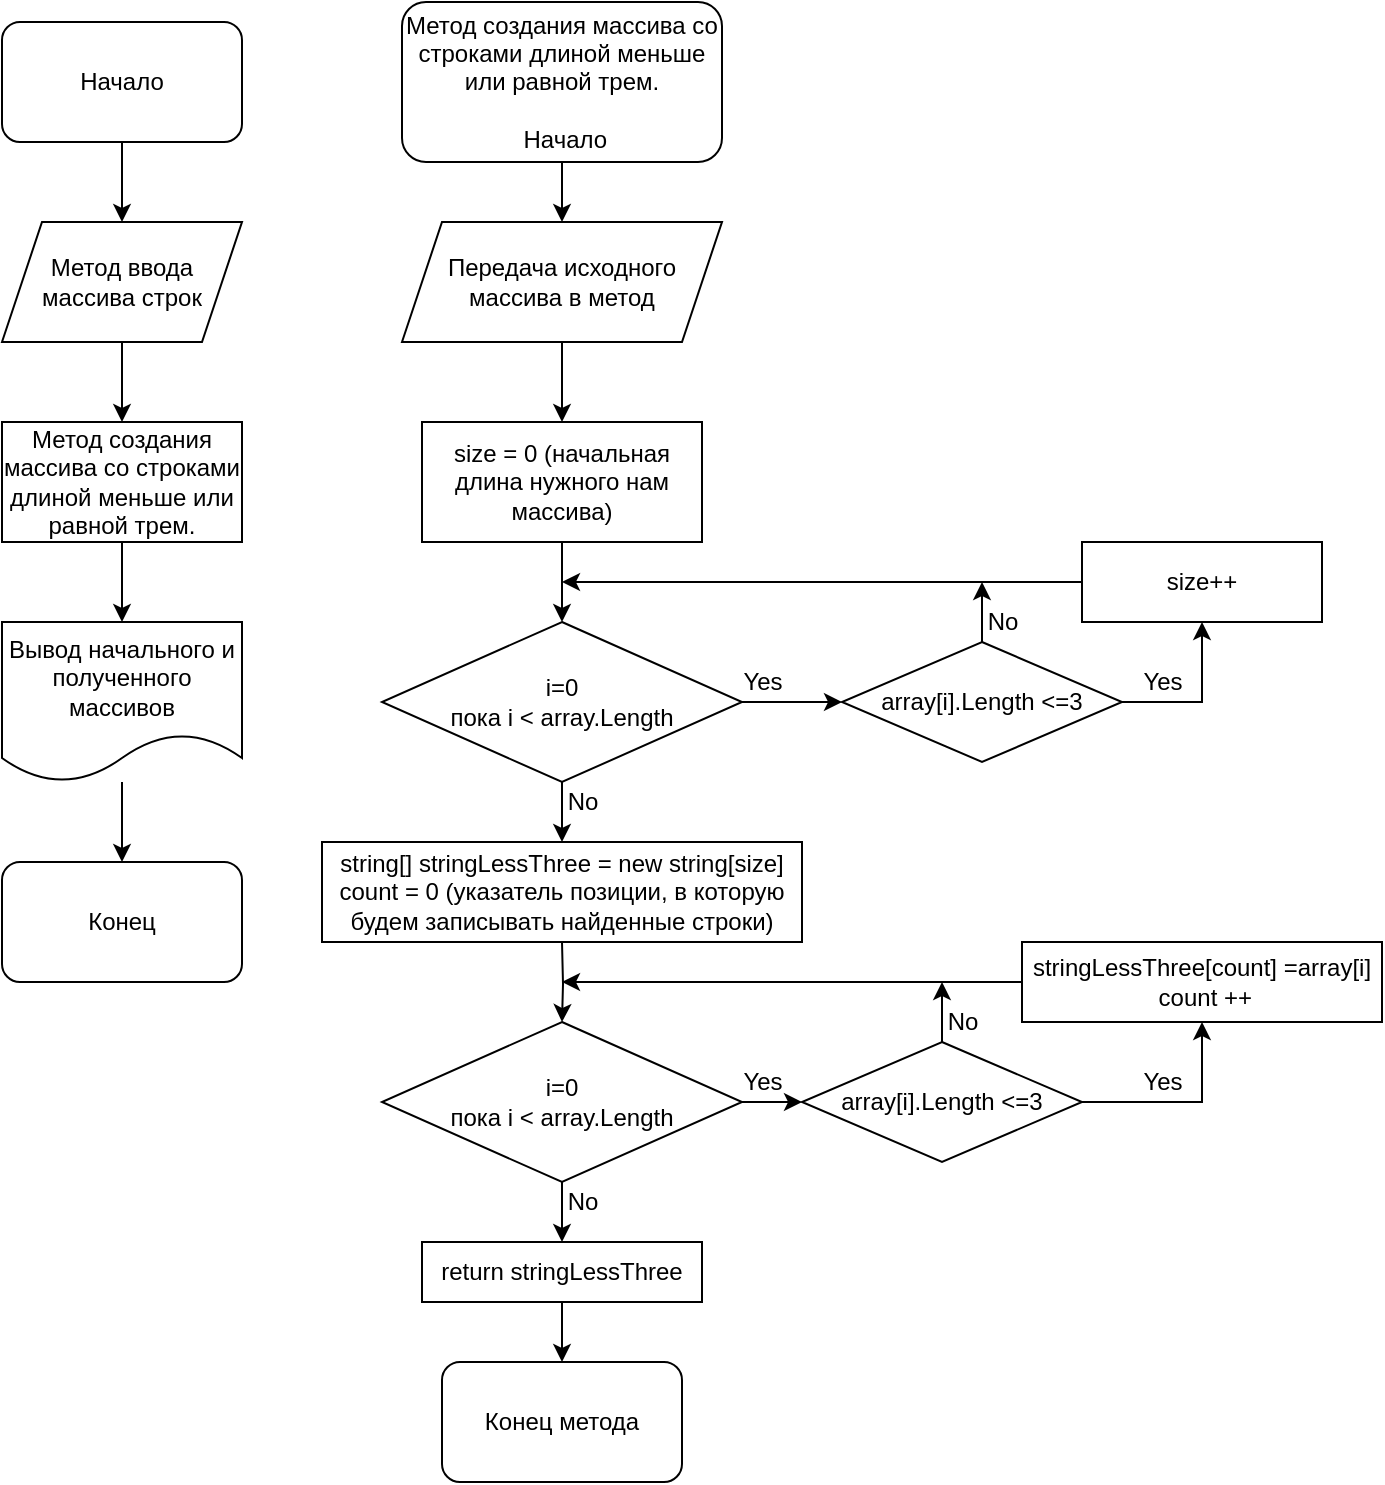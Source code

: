 <mxfile version="20.3.6" type="google"><diagram id="ReJ-LHGjfyMJV6aQW2j3" name="Страница 1"><mxGraphModel dx="1673" dy="934" grid="1" gridSize="10" guides="1" tooltips="1" connect="1" arrows="1" fold="1" page="1" pageScale="1" pageWidth="827" pageHeight="1169" math="0" shadow="0"><root><mxCell id="0"/><mxCell id="1" parent="0"/><mxCell id="TJQwJBe2vcRg-b0Ks4Dz-4" value="" style="edgeStyle=orthogonalEdgeStyle;rounded=0;orthogonalLoop=1;jettySize=auto;html=1;" edge="1" parent="1" source="TJQwJBe2vcRg-b0Ks4Dz-1" target="TJQwJBe2vcRg-b0Ks4Dz-2"><mxGeometry relative="1" as="geometry"/></mxCell><mxCell id="TJQwJBe2vcRg-b0Ks4Dz-1" value="Начало" style="rounded=1;whiteSpace=wrap;html=1;" vertex="1" parent="1"><mxGeometry x="40" y="20" width="120" height="60" as="geometry"/></mxCell><mxCell id="TJQwJBe2vcRg-b0Ks4Dz-5" value="" style="edgeStyle=orthogonalEdgeStyle;rounded=0;orthogonalLoop=1;jettySize=auto;html=1;" edge="1" parent="1" source="TJQwJBe2vcRg-b0Ks4Dz-2" target="TJQwJBe2vcRg-b0Ks4Dz-3"><mxGeometry relative="1" as="geometry"/></mxCell><mxCell id="TJQwJBe2vcRg-b0Ks4Dz-2" value="Метод ввода &lt;br&gt;массива строк" style="shape=parallelogram;perimeter=parallelogramPerimeter;whiteSpace=wrap;html=1;fixedSize=1;" vertex="1" parent="1"><mxGeometry x="40" y="120" width="120" height="60" as="geometry"/></mxCell><mxCell id="TJQwJBe2vcRg-b0Ks4Dz-7" value="" style="edgeStyle=orthogonalEdgeStyle;rounded=0;orthogonalLoop=1;jettySize=auto;html=1;" edge="1" parent="1" source="TJQwJBe2vcRg-b0Ks4Dz-3" target="TJQwJBe2vcRg-b0Ks4Dz-6"><mxGeometry relative="1" as="geometry"/></mxCell><mxCell id="TJQwJBe2vcRg-b0Ks4Dz-3" value="Метод создания массива со строками длиной меньше или равной трем." style="rounded=0;whiteSpace=wrap;html=1;" vertex="1" parent="1"><mxGeometry x="40" y="220" width="120" height="60" as="geometry"/></mxCell><mxCell id="TJQwJBe2vcRg-b0Ks4Dz-9" value="" style="edgeStyle=orthogonalEdgeStyle;rounded=0;orthogonalLoop=1;jettySize=auto;html=1;entryX=0.5;entryY=0;entryDx=0;entryDy=0;" edge="1" parent="1" source="TJQwJBe2vcRg-b0Ks4Dz-6" target="TJQwJBe2vcRg-b0Ks4Dz-10"><mxGeometry relative="1" as="geometry"><mxPoint x="100" y="480" as="targetPoint"/></mxGeometry></mxCell><mxCell id="TJQwJBe2vcRg-b0Ks4Dz-6" value="Вывод начального и полученного массивов" style="shape=document;whiteSpace=wrap;html=1;boundedLbl=1;rounded=0;" vertex="1" parent="1"><mxGeometry x="40" y="320" width="120" height="80" as="geometry"/></mxCell><mxCell id="TJQwJBe2vcRg-b0Ks4Dz-10" value="Конец" style="rounded=1;whiteSpace=wrap;html=1;" vertex="1" parent="1"><mxGeometry x="40" y="440" width="120" height="60" as="geometry"/></mxCell><mxCell id="TJQwJBe2vcRg-b0Ks4Dz-12" value="" style="edgeStyle=orthogonalEdgeStyle;rounded=0;orthogonalLoop=1;jettySize=auto;html=1;" edge="1" parent="1" source="TJQwJBe2vcRg-b0Ks4Dz-13" target="TJQwJBe2vcRg-b0Ks4Dz-15"><mxGeometry relative="1" as="geometry"/></mxCell><mxCell id="TJQwJBe2vcRg-b0Ks4Dz-13" value="Метод создания массива со строками длиной меньше или равной трем.&lt;br&gt;&lt;br&gt;&amp;nbsp;Начало" style="rounded=1;whiteSpace=wrap;html=1;" vertex="1" parent="1"><mxGeometry x="240" y="10" width="160" height="80" as="geometry"/></mxCell><mxCell id="TJQwJBe2vcRg-b0Ks4Dz-14" value="" style="edgeStyle=orthogonalEdgeStyle;rounded=0;orthogonalLoop=1;jettySize=auto;html=1;" edge="1" parent="1" source="TJQwJBe2vcRg-b0Ks4Dz-15" target="TJQwJBe2vcRg-b0Ks4Dz-17"><mxGeometry relative="1" as="geometry"/></mxCell><mxCell id="TJQwJBe2vcRg-b0Ks4Dz-15" value="Передача исходного &lt;br&gt;массива в метод" style="shape=parallelogram;perimeter=parallelogramPerimeter;whiteSpace=wrap;html=1;fixedSize=1;" vertex="1" parent="1"><mxGeometry x="240" y="120" width="160" height="60" as="geometry"/></mxCell><mxCell id="TJQwJBe2vcRg-b0Ks4Dz-16" value="" style="edgeStyle=orthogonalEdgeStyle;rounded=0;orthogonalLoop=1;jettySize=auto;html=1;entryX=0.5;entryY=0;entryDx=0;entryDy=0;" edge="1" parent="1" source="TJQwJBe2vcRg-b0Ks4Dz-17" target="TJQwJBe2vcRg-b0Ks4Dz-21"><mxGeometry relative="1" as="geometry"><mxPoint x="315" y="320" as="targetPoint"/></mxGeometry></mxCell><mxCell id="TJQwJBe2vcRg-b0Ks4Dz-17" value="size = 0 (начальная длина нужного нам массива)" style="rounded=0;whiteSpace=wrap;html=1;" vertex="1" parent="1"><mxGeometry x="250" y="220" width="140" height="60" as="geometry"/></mxCell><mxCell id="TJQwJBe2vcRg-b0Ks4Dz-24" style="edgeStyle=orthogonalEdgeStyle;rounded=0;orthogonalLoop=1;jettySize=auto;html=1;entryX=0;entryY=0.5;entryDx=0;entryDy=0;" edge="1" parent="1" source="TJQwJBe2vcRg-b0Ks4Dz-21" target="TJQwJBe2vcRg-b0Ks4Dz-31"><mxGeometry relative="1" as="geometry"><Array as="points"/></mxGeometry></mxCell><mxCell id="TJQwJBe2vcRg-b0Ks4Dz-27" style="edgeStyle=orthogonalEdgeStyle;rounded=0;orthogonalLoop=1;jettySize=auto;html=1;exitX=0.5;exitY=1;exitDx=0;exitDy=0;" edge="1" parent="1" source="TJQwJBe2vcRg-b0Ks4Dz-21" target="TJQwJBe2vcRg-b0Ks4Dz-28"><mxGeometry relative="1" as="geometry"><mxPoint x="320.143" y="430" as="targetPoint"/></mxGeometry></mxCell><mxCell id="TJQwJBe2vcRg-b0Ks4Dz-21" value="i=0&lt;br&gt;пока i &amp;lt; array.Length&lt;br&gt;" style="rhombus;whiteSpace=wrap;html=1;" vertex="1" parent="1"><mxGeometry x="230" y="320" width="180" height="80" as="geometry"/></mxCell><mxCell id="TJQwJBe2vcRg-b0Ks4Dz-25" style="edgeStyle=orthogonalEdgeStyle;rounded=0;orthogonalLoop=1;jettySize=auto;html=1;" edge="1" parent="1" source="TJQwJBe2vcRg-b0Ks4Dz-23"><mxGeometry relative="1" as="geometry"><mxPoint x="320" y="300" as="targetPoint"/><Array as="points"><mxPoint x="510" y="300"/><mxPoint x="470" y="300"/></Array></mxGeometry></mxCell><mxCell id="TJQwJBe2vcRg-b0Ks4Dz-23" value="size++" style="rounded=0;whiteSpace=wrap;html=1;" vertex="1" parent="1"><mxGeometry x="580" y="280" width="120" height="40" as="geometry"/></mxCell><mxCell id="TJQwJBe2vcRg-b0Ks4Dz-26" style="edgeStyle=orthogonalEdgeStyle;rounded=0;orthogonalLoop=1;jettySize=auto;html=1;exitX=0.5;exitY=1;exitDx=0;exitDy=0;" edge="1" parent="1" source="TJQwJBe2vcRg-b0Ks4Dz-23" target="TJQwJBe2vcRg-b0Ks4Dz-23"><mxGeometry relative="1" as="geometry"/></mxCell><mxCell id="TJQwJBe2vcRg-b0Ks4Dz-28" value="string[] stringLessThree = new string[size]&lt;br&gt;count = 0 (указатель позиции, в которую будем записывать найденные строки)" style="rounded=0;whiteSpace=wrap;html=1;" vertex="1" parent="1"><mxGeometry x="200" y="430" width="240" height="50" as="geometry"/></mxCell><mxCell id="TJQwJBe2vcRg-b0Ks4Dz-29" value="Yes" style="text;html=1;align=center;verticalAlign=middle;resizable=0;points=[];autosize=1;strokeColor=none;fillColor=none;" vertex="1" parent="1"><mxGeometry x="400" y="335" width="40" height="30" as="geometry"/></mxCell><mxCell id="TJQwJBe2vcRg-b0Ks4Dz-30" value="No" style="text;html=1;align=center;verticalAlign=middle;resizable=0;points=[];autosize=1;strokeColor=none;fillColor=none;" vertex="1" parent="1"><mxGeometry x="310" y="395" width="40" height="30" as="geometry"/></mxCell><mxCell id="TJQwJBe2vcRg-b0Ks4Dz-32" style="edgeStyle=orthogonalEdgeStyle;rounded=0;orthogonalLoop=1;jettySize=auto;html=1;entryX=0.5;entryY=1;entryDx=0;entryDy=0;" edge="1" parent="1" source="TJQwJBe2vcRg-b0Ks4Dz-31" target="TJQwJBe2vcRg-b0Ks4Dz-23"><mxGeometry relative="1" as="geometry"><mxPoint x="640" y="320" as="targetPoint"/><Array as="points"><mxPoint x="640" y="360"/></Array></mxGeometry></mxCell><mxCell id="TJQwJBe2vcRg-b0Ks4Dz-33" style="edgeStyle=orthogonalEdgeStyle;rounded=0;orthogonalLoop=1;jettySize=auto;html=1;" edge="1" parent="1" source="TJQwJBe2vcRg-b0Ks4Dz-31"><mxGeometry relative="1" as="geometry"><mxPoint x="530" y="300" as="targetPoint"/></mxGeometry></mxCell><mxCell id="TJQwJBe2vcRg-b0Ks4Dz-31" value="array[i].Length &amp;lt;=3" style="rhombus;whiteSpace=wrap;html=1;" vertex="1" parent="1"><mxGeometry x="460" y="330" width="140" height="60" as="geometry"/></mxCell><mxCell id="TJQwJBe2vcRg-b0Ks4Dz-34" value="Yes" style="text;html=1;align=center;verticalAlign=middle;resizable=0;points=[];autosize=1;strokeColor=none;fillColor=none;" vertex="1" parent="1"><mxGeometry x="600" y="335" width="40" height="30" as="geometry"/></mxCell><mxCell id="TJQwJBe2vcRg-b0Ks4Dz-35" value="No" style="text;html=1;align=center;verticalAlign=middle;resizable=0;points=[];autosize=1;strokeColor=none;fillColor=none;" vertex="1" parent="1"><mxGeometry x="520" y="305" width="40" height="30" as="geometry"/></mxCell><mxCell id="TJQwJBe2vcRg-b0Ks4Dz-36" value="" style="edgeStyle=orthogonalEdgeStyle;rounded=0;orthogonalLoop=1;jettySize=auto;html=1;entryX=0.5;entryY=0;entryDx=0;entryDy=0;" edge="1" parent="1" target="TJQwJBe2vcRg-b0Ks4Dz-39"><mxGeometry relative="1" as="geometry"><mxPoint x="320" y="480" as="sourcePoint"/><mxPoint x="315" y="520" as="targetPoint"/></mxGeometry></mxCell><mxCell id="TJQwJBe2vcRg-b0Ks4Dz-37" style="edgeStyle=orthogonalEdgeStyle;rounded=0;orthogonalLoop=1;jettySize=auto;html=1;entryX=0;entryY=0.5;entryDx=0;entryDy=0;" edge="1" parent="1" source="TJQwJBe2vcRg-b0Ks4Dz-39" target="TJQwJBe2vcRg-b0Ks4Dz-47"><mxGeometry relative="1" as="geometry"><Array as="points"/></mxGeometry></mxCell><mxCell id="TJQwJBe2vcRg-b0Ks4Dz-38" style="edgeStyle=orthogonalEdgeStyle;rounded=0;orthogonalLoop=1;jettySize=auto;html=1;exitX=0.5;exitY=1;exitDx=0;exitDy=0;" edge="1" parent="1" source="TJQwJBe2vcRg-b0Ks4Dz-39"><mxGeometry relative="1" as="geometry"><mxPoint x="320.0" y="630" as="targetPoint"/></mxGeometry></mxCell><mxCell id="TJQwJBe2vcRg-b0Ks4Dz-39" value="i=0&lt;br&gt;пока i &amp;lt; array.Length&lt;br&gt;" style="rhombus;whiteSpace=wrap;html=1;" vertex="1" parent="1"><mxGeometry x="230" y="520" width="180" height="80" as="geometry"/></mxCell><mxCell id="TJQwJBe2vcRg-b0Ks4Dz-40" style="edgeStyle=orthogonalEdgeStyle;rounded=0;orthogonalLoop=1;jettySize=auto;html=1;" edge="1" parent="1" source="TJQwJBe2vcRg-b0Ks4Dz-41"><mxGeometry relative="1" as="geometry"><mxPoint x="320" y="500" as="targetPoint"/><Array as="points"><mxPoint x="510" y="500"/><mxPoint x="470" y="500"/></Array></mxGeometry></mxCell><mxCell id="TJQwJBe2vcRg-b0Ks4Dz-41" value="stringLessThree[count] =array[i]&lt;br&gt;&amp;nbsp;count ++" style="rounded=0;whiteSpace=wrap;html=1;" vertex="1" parent="1"><mxGeometry x="550" y="480" width="180" height="40" as="geometry"/></mxCell><mxCell id="TJQwJBe2vcRg-b0Ks4Dz-42" style="edgeStyle=orthogonalEdgeStyle;rounded=0;orthogonalLoop=1;jettySize=auto;html=1;exitX=0.5;exitY=1;exitDx=0;exitDy=0;" edge="1" parent="1" source="TJQwJBe2vcRg-b0Ks4Dz-41" target="TJQwJBe2vcRg-b0Ks4Dz-41"><mxGeometry relative="1" as="geometry"/></mxCell><mxCell id="TJQwJBe2vcRg-b0Ks4Dz-43" value="Yes" style="text;html=1;align=center;verticalAlign=middle;resizable=0;points=[];autosize=1;strokeColor=none;fillColor=none;" vertex="1" parent="1"><mxGeometry x="400" y="535" width="40" height="30" as="geometry"/></mxCell><mxCell id="TJQwJBe2vcRg-b0Ks4Dz-44" value="No" style="text;html=1;align=center;verticalAlign=middle;resizable=0;points=[];autosize=1;strokeColor=none;fillColor=none;" vertex="1" parent="1"><mxGeometry x="310" y="595" width="40" height="30" as="geometry"/></mxCell><mxCell id="TJQwJBe2vcRg-b0Ks4Dz-45" style="edgeStyle=orthogonalEdgeStyle;rounded=0;orthogonalLoop=1;jettySize=auto;html=1;entryX=0.5;entryY=1;entryDx=0;entryDy=0;" edge="1" parent="1" source="TJQwJBe2vcRg-b0Ks4Dz-47" target="TJQwJBe2vcRg-b0Ks4Dz-41"><mxGeometry relative="1" as="geometry"><mxPoint x="640" y="520" as="targetPoint"/><Array as="points"><mxPoint x="640" y="560"/></Array></mxGeometry></mxCell><mxCell id="TJQwJBe2vcRg-b0Ks4Dz-46" style="edgeStyle=orthogonalEdgeStyle;rounded=0;orthogonalLoop=1;jettySize=auto;html=1;" edge="1" parent="1" source="TJQwJBe2vcRg-b0Ks4Dz-47"><mxGeometry relative="1" as="geometry"><mxPoint x="510" y="500" as="targetPoint"/></mxGeometry></mxCell><mxCell id="TJQwJBe2vcRg-b0Ks4Dz-47" value="array[i].Length &amp;lt;=3" style="rhombus;whiteSpace=wrap;html=1;" vertex="1" parent="1"><mxGeometry x="440" y="530" width="140" height="60" as="geometry"/></mxCell><mxCell id="TJQwJBe2vcRg-b0Ks4Dz-48" value="Yes" style="text;html=1;align=center;verticalAlign=middle;resizable=0;points=[];autosize=1;strokeColor=none;fillColor=none;" vertex="1" parent="1"><mxGeometry x="600" y="535" width="40" height="30" as="geometry"/></mxCell><mxCell id="TJQwJBe2vcRg-b0Ks4Dz-49" value="No" style="text;html=1;align=center;verticalAlign=middle;resizable=0;points=[];autosize=1;strokeColor=none;fillColor=none;" vertex="1" parent="1"><mxGeometry x="500" y="505" width="40" height="30" as="geometry"/></mxCell><mxCell id="TJQwJBe2vcRg-b0Ks4Dz-52" value="" style="edgeStyle=orthogonalEdgeStyle;rounded=0;orthogonalLoop=1;jettySize=auto;html=1;entryX=0.5;entryY=0;entryDx=0;entryDy=0;" edge="1" parent="1" source="TJQwJBe2vcRg-b0Ks4Dz-50" target="TJQwJBe2vcRg-b0Ks4Dz-53"><mxGeometry relative="1" as="geometry"><mxPoint x="320" y="725" as="targetPoint"/></mxGeometry></mxCell><mxCell id="TJQwJBe2vcRg-b0Ks4Dz-50" value="return stringLessThree" style="rounded=0;whiteSpace=wrap;html=1;" vertex="1" parent="1"><mxGeometry x="250" y="630" width="140" height="30" as="geometry"/></mxCell><mxCell id="TJQwJBe2vcRg-b0Ks4Dz-53" value="Конец метода" style="rounded=1;whiteSpace=wrap;html=1;" vertex="1" parent="1"><mxGeometry x="260" y="690" width="120" height="60" as="geometry"/></mxCell></root></mxGraphModel></diagram></mxfile>
